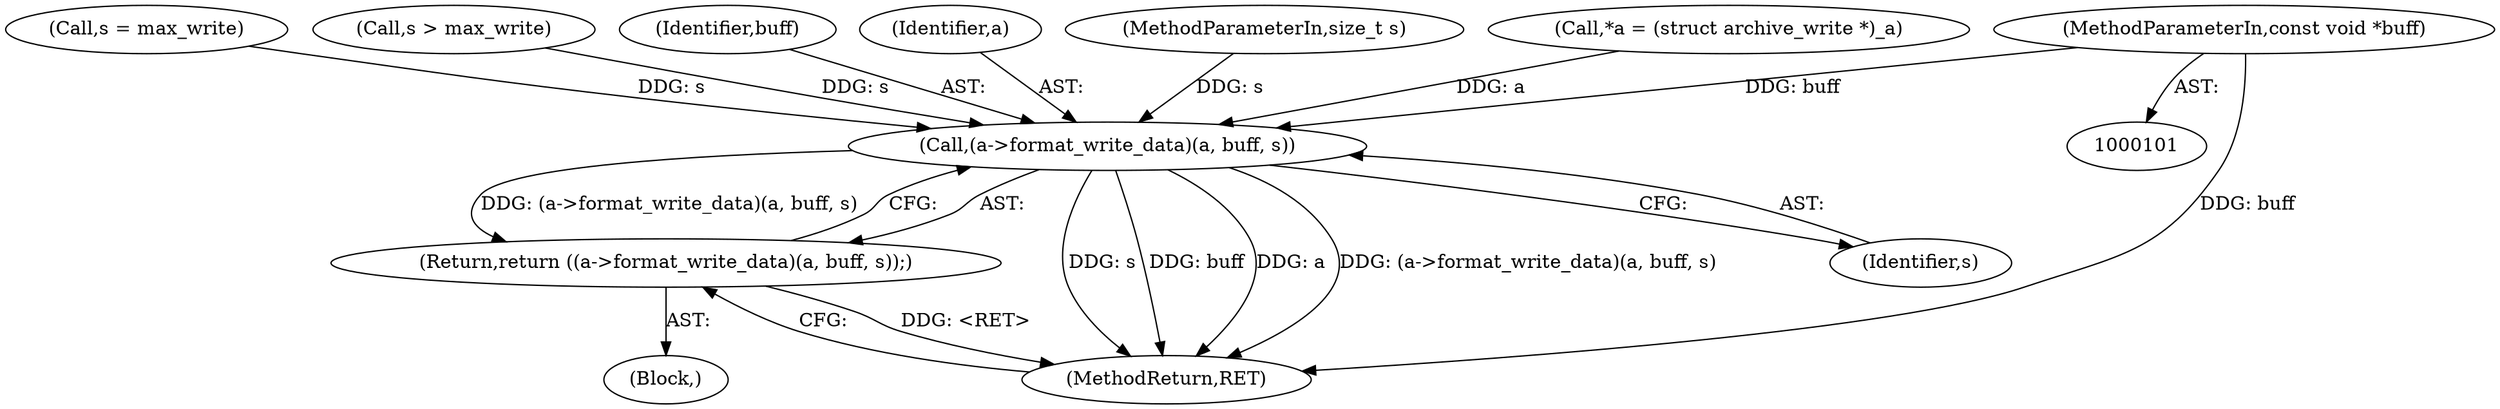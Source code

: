 digraph "0_libarchive_22531545514043e04633e1c015c7540b9de9dbe4@pointer" {
"1000103" [label="(MethodParameterIn,const void *buff)"];
"1000137" [label="(Call,(a->format_write_data)(a, buff, s))"];
"1000136" [label="(Return,return ((a->format_write_data)(a, buff, s));)"];
"1000141" [label="(MethodReturn,RET)"];
"1000128" [label="(Call,s = max_write)"];
"1000105" [label="(Block,)"];
"1000125" [label="(Call,s > max_write)"];
"1000139" [label="(Identifier,buff)"];
"1000138" [label="(Identifier,a)"];
"1000104" [label="(MethodParameterIn,size_t s)"];
"1000103" [label="(MethodParameterIn,const void *buff)"];
"1000136" [label="(Return,return ((a->format_write_data)(a, buff, s));)"];
"1000107" [label="(Call,*a = (struct archive_write *)_a)"];
"1000137" [label="(Call,(a->format_write_data)(a, buff, s))"];
"1000140" [label="(Identifier,s)"];
"1000103" -> "1000101"  [label="AST: "];
"1000103" -> "1000141"  [label="DDG: buff"];
"1000103" -> "1000137"  [label="DDG: buff"];
"1000137" -> "1000136"  [label="AST: "];
"1000137" -> "1000140"  [label="CFG: "];
"1000138" -> "1000137"  [label="AST: "];
"1000139" -> "1000137"  [label="AST: "];
"1000140" -> "1000137"  [label="AST: "];
"1000136" -> "1000137"  [label="CFG: "];
"1000137" -> "1000141"  [label="DDG: s"];
"1000137" -> "1000141"  [label="DDG: buff"];
"1000137" -> "1000141"  [label="DDG: a"];
"1000137" -> "1000141"  [label="DDG: (a->format_write_data)(a, buff, s)"];
"1000137" -> "1000136"  [label="DDG: (a->format_write_data)(a, buff, s)"];
"1000107" -> "1000137"  [label="DDG: a"];
"1000125" -> "1000137"  [label="DDG: s"];
"1000128" -> "1000137"  [label="DDG: s"];
"1000104" -> "1000137"  [label="DDG: s"];
"1000136" -> "1000105"  [label="AST: "];
"1000141" -> "1000136"  [label="CFG: "];
"1000136" -> "1000141"  [label="DDG: <RET>"];
}
